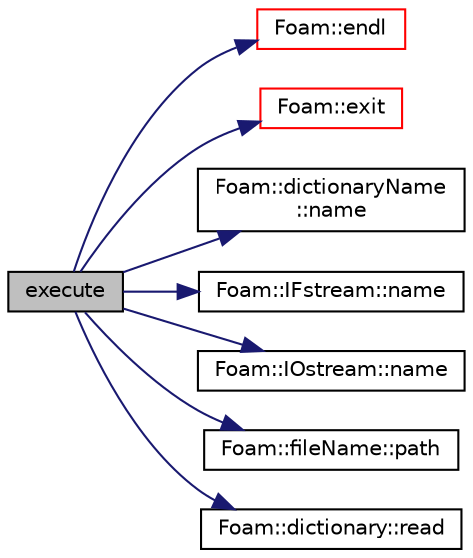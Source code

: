 digraph "execute"
{
  bgcolor="transparent";
  edge [fontname="Helvetica",fontsize="10",labelfontname="Helvetica",labelfontsize="10"];
  node [fontname="Helvetica",fontsize="10",shape=record];
  rankdir="LR";
  Node1 [label="execute",height=0.2,width=0.4,color="black", fillcolor="grey75", style="filled", fontcolor="black"];
  Node1 -> Node2 [color="midnightblue",fontsize="10",style="solid",fontname="Helvetica"];
  Node2 [label="Foam::endl",height=0.2,width=0.4,color="red",URL="$a10974.html#a2db8fe02a0d3909e9351bb4275b23ce4",tooltip="Add newline and flush stream. "];
  Node1 -> Node3 [color="midnightblue",fontsize="10",style="solid",fontname="Helvetica"];
  Node3 [label="Foam::exit",height=0.2,width=0.4,color="red",URL="$a10974.html#a06ca7250d8e89caf05243ec094843642"];
  Node1 -> Node4 [color="midnightblue",fontsize="10",style="solid",fontname="Helvetica"];
  Node4 [label="Foam::dictionaryName\l::name",height=0.2,width=0.4,color="black",URL="$a00533.html#acd3da3556711337d571c60cf9ffb91cc",tooltip="Return the dictionary name. "];
  Node1 -> Node5 [color="midnightblue",fontsize="10",style="solid",fontname="Helvetica"];
  Node5 [label="Foam::IFstream::name",height=0.2,width=0.4,color="black",URL="$a01046.html#acd3da3556711337d571c60cf9ffb91cc",tooltip="Return the name of the stream. "];
  Node1 -> Node6 [color="midnightblue",fontsize="10",style="solid",fontname="Helvetica"];
  Node6 [label="Foam::IOstream::name",height=0.2,width=0.4,color="black",URL="$a01203.html#ab27acd1d200f0d245337451aa2f31517",tooltip="Return the name of the stream. "];
  Node1 -> Node7 [color="midnightblue",fontsize="10",style="solid",fontname="Helvetica"];
  Node7 [label="Foam::fileName::path",height=0.2,width=0.4,color="black",URL="$a00790.html#a64f21303d7e52f52cda7be219af9ef54",tooltip="Return directory path name (part before last /) "];
  Node1 -> Node8 [color="midnightblue",fontsize="10",style="solid",fontname="Helvetica"];
  Node8 [label="Foam::dictionary::read",height=0.2,width=0.4,color="black",URL="$a00530.html#ab6e27a0a7953d55de8b58e77078d82b9",tooltip="Read dictionary from Istream. "];
}
